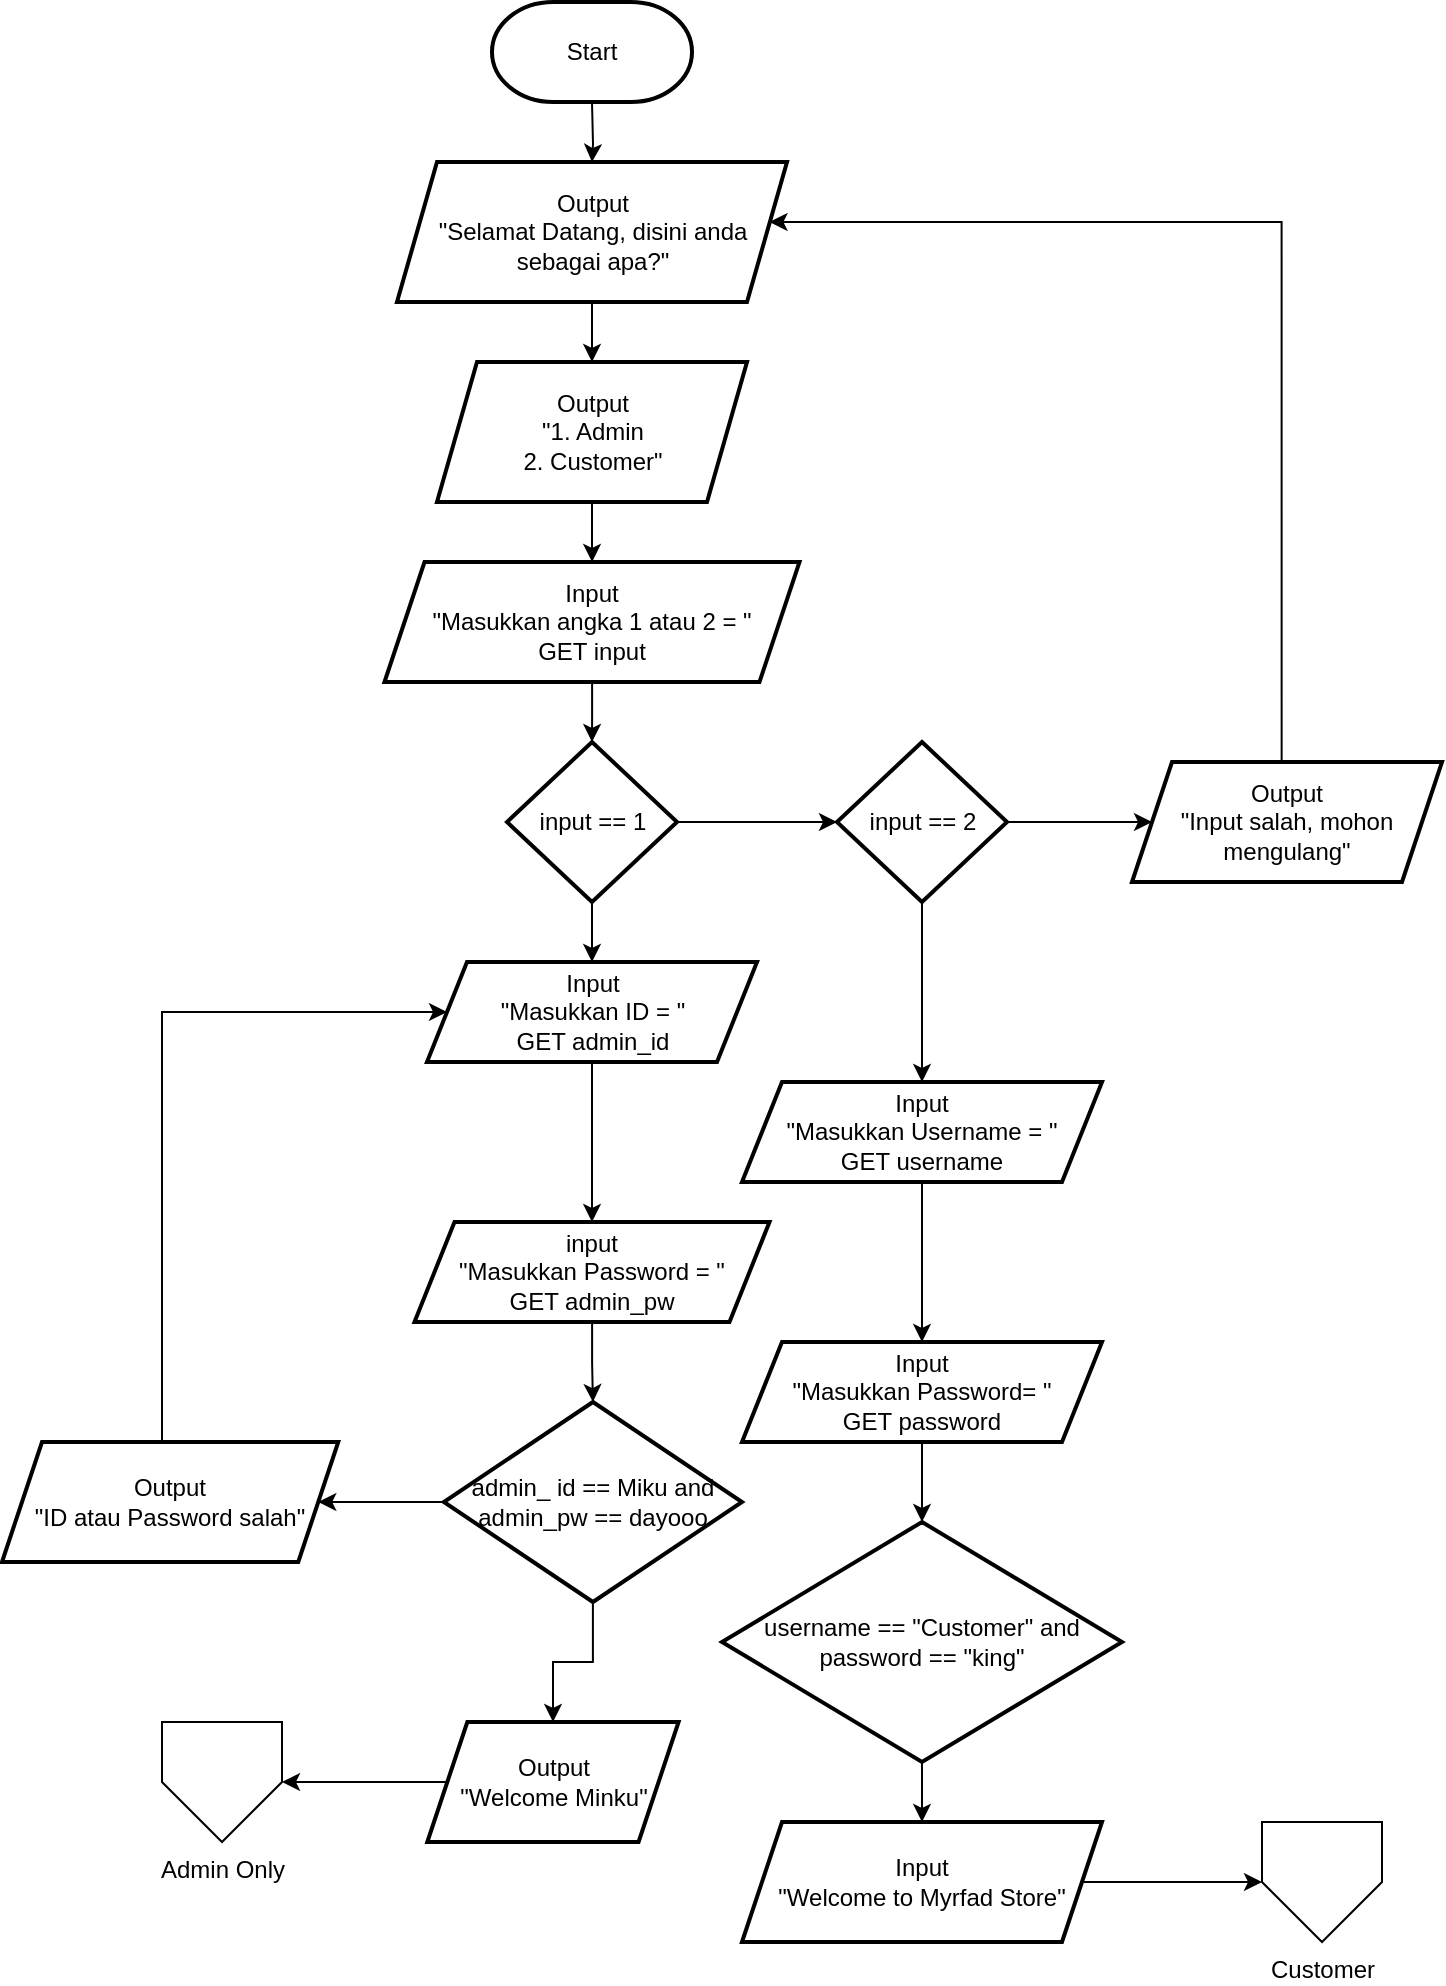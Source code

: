 <mxfile version="22.0.2" type="device" pages="3">
  <diagram name="Home" id="tmBGdyH23F2RIHdIWQYK">
    <mxGraphModel dx="1571" dy="938" grid="1" gridSize="10" guides="1" tooltips="1" connect="1" arrows="1" fold="1" page="1" pageScale="1" pageWidth="827" pageHeight="1169" background="none" math="0" shadow="0">
      <root>
        <mxCell id="0" />
        <mxCell id="1" parent="0" />
        <mxCell id="Acte6hhqAwLyR6A-nU3t-4" value="" style="edgeStyle=orthogonalEdgeStyle;rounded=0;orthogonalLoop=1;jettySize=auto;html=1;" parent="1" target="Acte6hhqAwLyR6A-nU3t-3" edge="1">
          <mxGeometry relative="1" as="geometry">
            <mxPoint x="375" y="200" as="sourcePoint" />
          </mxGeometry>
        </mxCell>
        <mxCell id="Acte6hhqAwLyR6A-nU3t-6" value="" style="edgeStyle=orthogonalEdgeStyle;rounded=0;orthogonalLoop=1;jettySize=auto;html=1;" parent="1" source="Acte6hhqAwLyR6A-nU3t-3" target="Acte6hhqAwLyR6A-nU3t-5" edge="1">
          <mxGeometry relative="1" as="geometry" />
        </mxCell>
        <mxCell id="Acte6hhqAwLyR6A-nU3t-3" value="&lt;div&gt;Output&lt;/div&gt;&lt;div&gt;&quot;Selamat Datang, disini anda sebagai apa?&quot;&lt;br&gt;&lt;/div&gt;" style="shape=parallelogram;perimeter=parallelogramPerimeter;whiteSpace=wrap;html=1;fixedSize=1;strokeWidth=2;" parent="1" vertex="1">
          <mxGeometry x="277.5" y="230" width="195" height="70" as="geometry" />
        </mxCell>
        <mxCell id="Acte6hhqAwLyR6A-nU3t-8" value="" style="edgeStyle=orthogonalEdgeStyle;rounded=0;orthogonalLoop=1;jettySize=auto;html=1;" parent="1" source="Acte6hhqAwLyR6A-nU3t-5" target="Acte6hhqAwLyR6A-nU3t-7" edge="1">
          <mxGeometry relative="1" as="geometry" />
        </mxCell>
        <mxCell id="Acte6hhqAwLyR6A-nU3t-5" value="&lt;div&gt;Output&lt;/div&gt;&lt;div&gt;&quot;1. Admin&lt;/div&gt;&lt;div&gt;2. Customer&quot;&lt;br&gt;&lt;/div&gt;" style="shape=parallelogram;perimeter=parallelogramPerimeter;whiteSpace=wrap;html=1;fixedSize=1;strokeWidth=2;" parent="1" vertex="1">
          <mxGeometry x="297.5" y="330" width="155" height="70" as="geometry" />
        </mxCell>
        <mxCell id="Acte6hhqAwLyR6A-nU3t-10" value="" style="edgeStyle=orthogonalEdgeStyle;rounded=0;orthogonalLoop=1;jettySize=auto;html=1;" parent="1" source="Acte6hhqAwLyR6A-nU3t-7" target="Acte6hhqAwLyR6A-nU3t-9" edge="1">
          <mxGeometry relative="1" as="geometry" />
        </mxCell>
        <mxCell id="Acte6hhqAwLyR6A-nU3t-7" value="&lt;div&gt;Input&lt;/div&gt;&lt;div&gt;&quot;Masukkan angka 1 atau 2 = &quot;&lt;/div&gt;&lt;div&gt;GET input&lt;br&gt;&lt;/div&gt;" style="shape=parallelogram;perimeter=parallelogramPerimeter;whiteSpace=wrap;html=1;fixedSize=1;strokeWidth=2;" parent="1" vertex="1">
          <mxGeometry x="271.25" y="430" width="207.5" height="60" as="geometry" />
        </mxCell>
        <mxCell id="Acte6hhqAwLyR6A-nU3t-12" value="" style="edgeStyle=orthogonalEdgeStyle;rounded=0;orthogonalLoop=1;jettySize=auto;html=1;" parent="1" source="Acte6hhqAwLyR6A-nU3t-9" target="Acte6hhqAwLyR6A-nU3t-11" edge="1">
          <mxGeometry relative="1" as="geometry" />
        </mxCell>
        <mxCell id="Acte6hhqAwLyR6A-nU3t-16" value="" style="edgeStyle=orthogonalEdgeStyle;rounded=0;orthogonalLoop=1;jettySize=auto;html=1;" parent="1" source="Acte6hhqAwLyR6A-nU3t-9" target="Acte6hhqAwLyR6A-nU3t-15" edge="1">
          <mxGeometry relative="1" as="geometry" />
        </mxCell>
        <mxCell id="Acte6hhqAwLyR6A-nU3t-9" value="input == 1" style="rhombus;whiteSpace=wrap;html=1;strokeWidth=2;" parent="1" vertex="1">
          <mxGeometry x="332.5" y="520" width="85" height="80" as="geometry" />
        </mxCell>
        <mxCell id="Acte6hhqAwLyR6A-nU3t-14" value="" style="edgeStyle=orthogonalEdgeStyle;rounded=0;orthogonalLoop=1;jettySize=auto;html=1;" parent="1" source="Acte6hhqAwLyR6A-nU3t-11" target="Acte6hhqAwLyR6A-nU3t-13" edge="1">
          <mxGeometry relative="1" as="geometry" />
        </mxCell>
        <mxCell id="cwP_Yw3Rg4_UteVzNGnN-2" value="" style="edgeStyle=orthogonalEdgeStyle;rounded=0;orthogonalLoop=1;jettySize=auto;html=1;" edge="1" parent="1" source="Acte6hhqAwLyR6A-nU3t-11" target="cwP_Yw3Rg4_UteVzNGnN-1">
          <mxGeometry relative="1" as="geometry" />
        </mxCell>
        <mxCell id="Acte6hhqAwLyR6A-nU3t-11" value="input == 2" style="rhombus;whiteSpace=wrap;html=1;strokeWidth=2;" parent="1" vertex="1">
          <mxGeometry x="497.5" y="520" width="85" height="80" as="geometry" />
        </mxCell>
        <mxCell id="Acte6hhqAwLyR6A-nU3t-13" value="&lt;div&gt;Output&lt;/div&gt;&lt;div&gt;&quot;Input salah, mohon mengulang&quot;&lt;br&gt;&lt;/div&gt;" style="shape=parallelogram;perimeter=parallelogramPerimeter;whiteSpace=wrap;html=1;fixedSize=1;strokeWidth=2;" parent="1" vertex="1">
          <mxGeometry x="645" y="530" width="155" height="60" as="geometry" />
        </mxCell>
        <mxCell id="cwP_Yw3Rg4_UteVzNGnN-3" style="edgeStyle=orthogonalEdgeStyle;rounded=0;orthogonalLoop=1;jettySize=auto;html=1;entryX=0.5;entryY=0;entryDx=0;entryDy=0;" edge="1" parent="1" source="Acte6hhqAwLyR6A-nU3t-15" target="Acte6hhqAwLyR6A-nU3t-21">
          <mxGeometry relative="1" as="geometry" />
        </mxCell>
        <mxCell id="Acte6hhqAwLyR6A-nU3t-15" value="&lt;div&gt;Input&lt;/div&gt;&lt;div&gt;&quot;Masukkan ID = &quot;&lt;/div&gt;&lt;div&gt;GET admin_id&lt;br&gt;&lt;/div&gt;" style="shape=parallelogram;perimeter=parallelogramPerimeter;whiteSpace=wrap;html=1;fixedSize=1;strokeWidth=2;" parent="1" vertex="1">
          <mxGeometry x="292.5" y="630" width="165" height="50" as="geometry" />
        </mxCell>
        <mxCell id="Acte6hhqAwLyR6A-nU3t-24" value="" style="edgeStyle=orthogonalEdgeStyle;rounded=0;orthogonalLoop=1;jettySize=auto;html=1;" parent="1" source="Acte6hhqAwLyR6A-nU3t-21" target="Acte6hhqAwLyR6A-nU3t-23" edge="1">
          <mxGeometry relative="1" as="geometry" />
        </mxCell>
        <mxCell id="Acte6hhqAwLyR6A-nU3t-21" value="&lt;div&gt;input&lt;/div&gt;&lt;div&gt;&quot;Masukkan Password = &quot;&lt;br&gt;&lt;/div&gt;&lt;div&gt;GET admin_pw&lt;br&gt;&lt;/div&gt;" style="shape=parallelogram;perimeter=parallelogramPerimeter;whiteSpace=wrap;html=1;fixedSize=1;strokeWidth=2;" parent="1" vertex="1">
          <mxGeometry x="286.25" y="760" width="177.5" height="50" as="geometry" />
        </mxCell>
        <mxCell id="Acte6hhqAwLyR6A-nU3t-26" value="" style="edgeStyle=orthogonalEdgeStyle;rounded=0;orthogonalLoop=1;jettySize=auto;html=1;" parent="1" source="Acte6hhqAwLyR6A-nU3t-23" target="Acte6hhqAwLyR6A-nU3t-25" edge="1">
          <mxGeometry relative="1" as="geometry" />
        </mxCell>
        <mxCell id="Acte6hhqAwLyR6A-nU3t-28" value="" style="edgeStyle=orthogonalEdgeStyle;rounded=0;orthogonalLoop=1;jettySize=auto;html=1;" parent="1" source="Acte6hhqAwLyR6A-nU3t-23" target="Acte6hhqAwLyR6A-nU3t-27" edge="1">
          <mxGeometry relative="1" as="geometry" />
        </mxCell>
        <mxCell id="Acte6hhqAwLyR6A-nU3t-23" value="&lt;div&gt;admin_ id == Miku and&lt;/div&gt;&lt;div&gt;admin_pw == dayooo&lt;/div&gt;" style="rhombus;whiteSpace=wrap;html=1;strokeWidth=2;" parent="1" vertex="1">
          <mxGeometry x="300.94" y="850" width="149.06" height="100" as="geometry" />
        </mxCell>
        <mxCell id="Acte6hhqAwLyR6A-nU3t-38" value="" style="edgeStyle=orthogonalEdgeStyle;rounded=0;orthogonalLoop=1;jettySize=auto;html=1;" parent="1" source="Acte6hhqAwLyR6A-nU3t-25" target="Acte6hhqAwLyR6A-nU3t-37" edge="1">
          <mxGeometry relative="1" as="geometry" />
        </mxCell>
        <mxCell id="Acte6hhqAwLyR6A-nU3t-25" value="&lt;div&gt;Output&lt;/div&gt;&lt;div&gt;&quot;Welcome Minku&quot;&lt;br&gt;&lt;/div&gt;" style="shape=parallelogram;perimeter=parallelogramPerimeter;whiteSpace=wrap;html=1;fixedSize=1;strokeWidth=2;" parent="1" vertex="1">
          <mxGeometry x="292.66" y="1010" width="125.63" height="60" as="geometry" />
        </mxCell>
        <mxCell id="Acte6hhqAwLyR6A-nU3t-35" style="edgeStyle=orthogonalEdgeStyle;rounded=0;orthogonalLoop=1;jettySize=auto;html=1;entryX=0;entryY=0.5;entryDx=0;entryDy=0;exitX=0.5;exitY=0;exitDx=0;exitDy=0;" parent="1" source="Acte6hhqAwLyR6A-nU3t-27" target="Acte6hhqAwLyR6A-nU3t-15" edge="1">
          <mxGeometry relative="1" as="geometry">
            <Array as="points">
              <mxPoint x="160" y="898" />
              <mxPoint x="160" y="655" />
            </Array>
          </mxGeometry>
        </mxCell>
        <mxCell id="Acte6hhqAwLyR6A-nU3t-27" value="&lt;div&gt;Output&lt;/div&gt;&lt;div&gt;&quot;ID atau Password salah&quot;&lt;/div&gt;" style="shape=parallelogram;perimeter=parallelogramPerimeter;whiteSpace=wrap;html=1;fixedSize=1;strokeWidth=2;" parent="1" vertex="1">
          <mxGeometry x="80" y="870" width="168.13" height="60" as="geometry" />
        </mxCell>
        <mxCell id="Acte6hhqAwLyR6A-nU3t-37" value="&lt;div&gt;Admin Only&lt;/div&gt;" style="verticalLabelPosition=bottom;verticalAlign=top;html=1;shape=offPageConnector;rounded=0;size=0.5;" parent="1" vertex="1">
          <mxGeometry x="160" y="1010" width="60" height="60" as="geometry" />
        </mxCell>
        <mxCell id="yc9DI6m4DlF8N8_TuYIl-2" style="edgeStyle=orthogonalEdgeStyle;rounded=0;orthogonalLoop=1;jettySize=auto;html=1;" parent="1" edge="1">
          <mxGeometry relative="1" as="geometry">
            <mxPoint x="719.82" y="530" as="sourcePoint" />
            <mxPoint x="463.749" y="260" as="targetPoint" />
            <Array as="points">
              <mxPoint x="719.82" y="260" />
            </Array>
          </mxGeometry>
        </mxCell>
        <mxCell id="GdGTAesH88oB5KoTjZQE-5" value="Start" style="strokeWidth=2;html=1;shape=mxgraph.flowchart.terminator;whiteSpace=wrap;" parent="1" vertex="1">
          <mxGeometry x="325" y="150" width="100" height="50" as="geometry" />
        </mxCell>
        <mxCell id="cwP_Yw3Rg4_UteVzNGnN-5" value="" style="edgeStyle=orthogonalEdgeStyle;rounded=0;orthogonalLoop=1;jettySize=auto;html=1;" edge="1" parent="1" source="cwP_Yw3Rg4_UteVzNGnN-1" target="cwP_Yw3Rg4_UteVzNGnN-4">
          <mxGeometry relative="1" as="geometry" />
        </mxCell>
        <mxCell id="cwP_Yw3Rg4_UteVzNGnN-1" value="Input&lt;br&gt;&quot;Masukkan Username = &quot;&lt;br&gt;GET username" style="shape=parallelogram;perimeter=parallelogramPerimeter;whiteSpace=wrap;html=1;fixedSize=1;strokeWidth=2;" vertex="1" parent="1">
          <mxGeometry x="450" y="690" width="180" height="50" as="geometry" />
        </mxCell>
        <mxCell id="cwP_Yw3Rg4_UteVzNGnN-7" value="" style="edgeStyle=orthogonalEdgeStyle;rounded=0;orthogonalLoop=1;jettySize=auto;html=1;" edge="1" parent="1" source="cwP_Yw3Rg4_UteVzNGnN-4" target="cwP_Yw3Rg4_UteVzNGnN-6">
          <mxGeometry relative="1" as="geometry" />
        </mxCell>
        <mxCell id="cwP_Yw3Rg4_UteVzNGnN-4" value="Input&lt;br&gt;&quot;Masukkan Password= &quot;&lt;br&gt;GET password" style="shape=parallelogram;perimeter=parallelogramPerimeter;whiteSpace=wrap;html=1;fixedSize=1;strokeWidth=2;" vertex="1" parent="1">
          <mxGeometry x="450" y="820" width="180" height="50" as="geometry" />
        </mxCell>
        <mxCell id="cwP_Yw3Rg4_UteVzNGnN-9" value="" style="edgeStyle=orthogonalEdgeStyle;rounded=0;orthogonalLoop=1;jettySize=auto;html=1;" edge="1" parent="1" source="cwP_Yw3Rg4_UteVzNGnN-6" target="cwP_Yw3Rg4_UteVzNGnN-8">
          <mxGeometry relative="1" as="geometry" />
        </mxCell>
        <mxCell id="cwP_Yw3Rg4_UteVzNGnN-6" value="username == &quot;Customer&quot; and password == &quot;king&quot;" style="rhombus;whiteSpace=wrap;html=1;strokeWidth=2;" vertex="1" parent="1">
          <mxGeometry x="440" y="910" width="200" height="120" as="geometry" />
        </mxCell>
        <mxCell id="cwP_Yw3Rg4_UteVzNGnN-11" value="" style="edgeStyle=orthogonalEdgeStyle;rounded=0;orthogonalLoop=1;jettySize=auto;html=1;" edge="1" parent="1" source="cwP_Yw3Rg4_UteVzNGnN-8" target="cwP_Yw3Rg4_UteVzNGnN-10">
          <mxGeometry relative="1" as="geometry" />
        </mxCell>
        <mxCell id="cwP_Yw3Rg4_UteVzNGnN-8" value="Input&lt;br&gt;&quot;Welcome to Myrfad Store&quot;" style="shape=parallelogram;perimeter=parallelogramPerimeter;whiteSpace=wrap;html=1;fixedSize=1;strokeWidth=2;" vertex="1" parent="1">
          <mxGeometry x="450" y="1060" width="180" height="60" as="geometry" />
        </mxCell>
        <mxCell id="cwP_Yw3Rg4_UteVzNGnN-10" value="Customer" style="verticalLabelPosition=bottom;verticalAlign=top;html=1;shape=offPageConnector;rounded=0;size=0.5;" vertex="1" parent="1">
          <mxGeometry x="710" y="1060" width="60" height="60" as="geometry" />
        </mxCell>
      </root>
    </mxGraphModel>
  </diagram>
  <diagram id="zwNcIaTrFPWl5OvgNTvK" name="Admin Only">
    <mxGraphModel dx="785" dy="469" grid="1" gridSize="10" guides="1" tooltips="1" connect="1" arrows="1" fold="1" page="1" pageScale="1" pageWidth="1169" pageHeight="827" math="0" shadow="0">
      <root>
        <mxCell id="0" />
        <mxCell id="1" parent="0" />
        <mxCell id="gG9ypjB3Gm-tEV24JRkz-2" value="" style="edgeStyle=orthogonalEdgeStyle;rounded=0;orthogonalLoop=1;jettySize=auto;html=1;" edge="1" parent="1" source="9zlv_d6_oBUtZABxHBvs-1" target="gG9ypjB3Gm-tEV24JRkz-1">
          <mxGeometry relative="1" as="geometry" />
        </mxCell>
        <mxCell id="9zlv_d6_oBUtZABxHBvs-1" value="" style="verticalLabelPosition=bottom;verticalAlign=top;html=1;shape=offPageConnector;rounded=0;size=0.5;" parent="1" vertex="1">
          <mxGeometry x="170" y="30" width="60" height="60" as="geometry" />
        </mxCell>
        <mxCell id="gG9ypjB3Gm-tEV24JRkz-4" value="" style="edgeStyle=orthogonalEdgeStyle;rounded=0;orthogonalLoop=1;jettySize=auto;html=1;" edge="1" parent="1" source="gG9ypjB3Gm-tEV24JRkz-1" target="gG9ypjB3Gm-tEV24JRkz-3">
          <mxGeometry relative="1" as="geometry" />
        </mxCell>
        <mxCell id="gG9ypjB3Gm-tEV24JRkz-1" value="Output&lt;br&gt;&quot;1. Create list baru&lt;br&gt;2.Read list&lt;br&gt;3. Update list&lt;br&gt;4. Delete list&lt;br&gt;5.Keluar&quot;" style="shape=parallelogram;perimeter=parallelogramPerimeter;whiteSpace=wrap;html=1;fixedSize=1;verticalAlign=top;rounded=0;" vertex="1" parent="1">
          <mxGeometry x="117" y="150" width="166" height="100" as="geometry" />
        </mxCell>
        <mxCell id="gG9ypjB3Gm-tEV24JRkz-9" value="" style="edgeStyle=orthogonalEdgeStyle;rounded=0;orthogonalLoop=1;jettySize=auto;html=1;" edge="1" parent="1" source="gG9ypjB3Gm-tEV24JRkz-3" target="gG9ypjB3Gm-tEV24JRkz-7">
          <mxGeometry relative="1" as="geometry" />
        </mxCell>
        <mxCell id="gG9ypjB3Gm-tEV24JRkz-3" value="Input&lt;br&gt;&quot;Pilih menu&quot;&lt;br&gt;GET pilihan" style="shape=parallelogram;perimeter=parallelogramPerimeter;whiteSpace=wrap;html=1;fixedSize=1;verticalAlign=top;rounded=0;" vertex="1" parent="1">
          <mxGeometry x="140" y="270" width="120" height="60" as="geometry" />
        </mxCell>
        <mxCell id="gG9ypjB3Gm-tEV24JRkz-11" value="" style="edgeStyle=orthogonalEdgeStyle;rounded=0;orthogonalLoop=1;jettySize=auto;html=1;" edge="1" parent="1" source="gG9ypjB3Gm-tEV24JRkz-7" target="gG9ypjB3Gm-tEV24JRkz-10">
          <mxGeometry relative="1" as="geometry" />
        </mxCell>
        <mxCell id="jrCLA-TBQvK5EzlaCqPl-10" value="" style="edgeStyle=orthogonalEdgeStyle;rounded=0;orthogonalLoop=1;jettySize=auto;html=1;" edge="1" parent="1" source="gG9ypjB3Gm-tEV24JRkz-7" target="jrCLA-TBQvK5EzlaCqPl-9">
          <mxGeometry relative="1" as="geometry" />
        </mxCell>
        <mxCell id="gG9ypjB3Gm-tEV24JRkz-7" value="pilihan == 1" style="strokeWidth=2;html=1;shape=mxgraph.flowchart.decision;whiteSpace=wrap;" vertex="1" parent="1">
          <mxGeometry x="152" y="355" width="96" height="70" as="geometry" />
        </mxCell>
        <mxCell id="jrCLA-TBQvK5EzlaCqPl-2" value="" style="edgeStyle=orthogonalEdgeStyle;rounded=0;orthogonalLoop=1;jettySize=auto;html=1;" edge="1" parent="1" source="gG9ypjB3Gm-tEV24JRkz-10" target="jrCLA-TBQvK5EzlaCqPl-1">
          <mxGeometry relative="1" as="geometry" />
        </mxCell>
        <mxCell id="gG9ypjB3Gm-tEV24JRkz-10" value="pilihan == 2" style="strokeWidth=2;html=1;shape=mxgraph.flowchart.decision;whiteSpace=wrap;" vertex="1" parent="1">
          <mxGeometry x="340" y="355" width="96" height="70" as="geometry" />
        </mxCell>
        <mxCell id="jrCLA-TBQvK5EzlaCqPl-4" value="" style="edgeStyle=orthogonalEdgeStyle;rounded=0;orthogonalLoop=1;jettySize=auto;html=1;" edge="1" parent="1" source="jrCLA-TBQvK5EzlaCqPl-1" target="jrCLA-TBQvK5EzlaCqPl-3">
          <mxGeometry relative="1" as="geometry" />
        </mxCell>
        <mxCell id="jrCLA-TBQvK5EzlaCqPl-25" value="" style="edgeStyle=orthogonalEdgeStyle;rounded=0;orthogonalLoop=1;jettySize=auto;html=1;" edge="1" parent="1" source="jrCLA-TBQvK5EzlaCqPl-1" target="jrCLA-TBQvK5EzlaCqPl-24">
          <mxGeometry relative="1" as="geometry" />
        </mxCell>
        <mxCell id="jrCLA-TBQvK5EzlaCqPl-1" value="pilihan == 3" style="strokeWidth=2;html=1;shape=mxgraph.flowchart.decision;whiteSpace=wrap;" vertex="1" parent="1">
          <mxGeometry x="537" y="355" width="96" height="70" as="geometry" />
        </mxCell>
        <mxCell id="jrCLA-TBQvK5EzlaCqPl-6" value="" style="edgeStyle=orthogonalEdgeStyle;rounded=0;orthogonalLoop=1;jettySize=auto;html=1;" edge="1" parent="1" source="jrCLA-TBQvK5EzlaCqPl-3" target="jrCLA-TBQvK5EzlaCqPl-5">
          <mxGeometry relative="1" as="geometry" />
        </mxCell>
        <mxCell id="jrCLA-TBQvK5EzlaCqPl-42" value="" style="edgeStyle=orthogonalEdgeStyle;rounded=0;orthogonalLoop=1;jettySize=auto;html=1;" edge="1" parent="1" source="jrCLA-TBQvK5EzlaCqPl-3" target="jrCLA-TBQvK5EzlaCqPl-41">
          <mxGeometry relative="1" as="geometry" />
        </mxCell>
        <mxCell id="jrCLA-TBQvK5EzlaCqPl-3" value="pilihan == 4" style="strokeWidth=2;html=1;shape=mxgraph.flowchart.decision;whiteSpace=wrap;" vertex="1" parent="1">
          <mxGeometry x="730" y="355" width="96" height="70" as="geometry" />
        </mxCell>
        <mxCell id="jrCLA-TBQvK5EzlaCqPl-8" value="" style="edgeStyle=orthogonalEdgeStyle;rounded=0;orthogonalLoop=1;jettySize=auto;html=1;" edge="1" parent="1" source="jrCLA-TBQvK5EzlaCqPl-5" target="jrCLA-TBQvK5EzlaCqPl-7">
          <mxGeometry relative="1" as="geometry" />
        </mxCell>
        <mxCell id="jrCLA-TBQvK5EzlaCqPl-47" value="" style="edgeStyle=orthogonalEdgeStyle;rounded=0;orthogonalLoop=1;jettySize=auto;html=1;" edge="1" parent="1" source="jrCLA-TBQvK5EzlaCqPl-5" target="jrCLA-TBQvK5EzlaCqPl-46">
          <mxGeometry relative="1" as="geometry" />
        </mxCell>
        <mxCell id="jrCLA-TBQvK5EzlaCqPl-5" value="pilihan == 5" style="strokeWidth=2;html=1;shape=mxgraph.flowchart.decision;whiteSpace=wrap;" vertex="1" parent="1">
          <mxGeometry x="900" y="355" width="96" height="70" as="geometry" />
        </mxCell>
        <mxCell id="jrCLA-TBQvK5EzlaCqPl-48" style="edgeStyle=orthogonalEdgeStyle;rounded=0;orthogonalLoop=1;jettySize=auto;html=1;entryX=1;entryY=0.5;entryDx=0;entryDy=0;" edge="1" parent="1">
          <mxGeometry relative="1" as="geometry">
            <mxPoint x="1048" y="390" as="sourcePoint" />
            <mxPoint x="248" y="300" as="targetPoint" />
            <Array as="points">
              <mxPoint x="1100" y="390" />
              <mxPoint x="1100" y="300" />
            </Array>
          </mxGeometry>
        </mxCell>
        <mxCell id="jrCLA-TBQvK5EzlaCqPl-7" value="Output&lt;br&gt;&quot;Input salah&quot;" style="shape=parallelogram;perimeter=parallelogramPerimeter;whiteSpace=wrap;html=1;fixedSize=1;strokeWidth=2;" vertex="1" parent="1">
          <mxGeometry x="1040" y="360" width="120" height="60" as="geometry" />
        </mxCell>
        <mxCell id="jrCLA-TBQvK5EzlaCqPl-12" value="" style="edgeStyle=orthogonalEdgeStyle;rounded=0;orthogonalLoop=1;jettySize=auto;html=1;" edge="1" parent="1" source="jrCLA-TBQvK5EzlaCqPl-9" target="jrCLA-TBQvK5EzlaCqPl-11">
          <mxGeometry relative="1" as="geometry" />
        </mxCell>
        <mxCell id="jrCLA-TBQvK5EzlaCqPl-9" value="Input&lt;br&gt;&quot;Masukkan Kode&quot;&lt;br&gt;GET code" style="shape=parallelogram;perimeter=parallelogramPerimeter;whiteSpace=wrap;html=1;fixedSize=1;strokeWidth=2;" vertex="1" parent="1">
          <mxGeometry x="140" y="450" width="120" height="50" as="geometry" />
        </mxCell>
        <mxCell id="jrCLA-TBQvK5EzlaCqPl-16" value="" style="edgeStyle=orthogonalEdgeStyle;rounded=0;orthogonalLoop=1;jettySize=auto;html=1;" edge="1" parent="1" source="jrCLA-TBQvK5EzlaCqPl-11" target="jrCLA-TBQvK5EzlaCqPl-15">
          <mxGeometry relative="1" as="geometry" />
        </mxCell>
        <mxCell id="jrCLA-TBQvK5EzlaCqPl-11" value="Input&lt;br&gt;&quot;Masukkan Nominal&quot;&lt;br&gt;GET nominal" style="shape=parallelogram;perimeter=parallelogramPerimeter;whiteSpace=wrap;html=1;fixedSize=1;strokeWidth=2;" vertex="1" parent="1">
          <mxGeometry x="130" y="530" width="140" height="50" as="geometry" />
        </mxCell>
        <mxCell id="jrCLA-TBQvK5EzlaCqPl-15" value="Input&lt;br&gt;&quot;Masukkan Harga&quot;&lt;br&gt;GET harga" style="shape=parallelogram;perimeter=parallelogramPerimeter;whiteSpace=wrap;html=1;fixedSize=1;strokeWidth=2;" vertex="1" parent="1">
          <mxGeometry x="130" y="610" width="140" height="50" as="geometry" />
        </mxCell>
        <mxCell id="jrCLA-TBQvK5EzlaCqPl-40" style="edgeStyle=orthogonalEdgeStyle;rounded=0;orthogonalLoop=1;jettySize=auto;html=1;entryX=0;entryY=0.5;entryDx=0;entryDy=0;" edge="1" parent="1" source="jrCLA-TBQvK5EzlaCqPl-17" target="gG9ypjB3Gm-tEV24JRkz-3">
          <mxGeometry relative="1" as="geometry">
            <Array as="points">
              <mxPoint x="528" y="800" />
              <mxPoint x="70" y="800" />
              <mxPoint x="70" y="300" />
            </Array>
          </mxGeometry>
        </mxCell>
        <mxCell id="jrCLA-TBQvK5EzlaCqPl-17" value="Input&lt;br&gt;&lt;br&gt;&lt;br&gt;list_diamond.csv&lt;br&gt;[code,nominal,harga]" style="strokeWidth=2;html=1;shape=mxgraph.flowchart.database;whiteSpace=wrap;" vertex="1" parent="1">
          <mxGeometry x="470" y="690" width="115" height="90" as="geometry" />
        </mxCell>
        <mxCell id="jrCLA-TBQvK5EzlaCqPl-20" style="edgeStyle=orthogonalEdgeStyle;rounded=0;orthogonalLoop=1;jettySize=auto;html=1;exitX=0.5;exitY=1;exitDx=0;exitDy=0;entryX=-0.009;entryY=0.578;entryDx=0;entryDy=0;entryPerimeter=0;" edge="1" parent="1" source="jrCLA-TBQvK5EzlaCqPl-15" target="jrCLA-TBQvK5EzlaCqPl-17">
          <mxGeometry relative="1" as="geometry">
            <Array as="points">
              <mxPoint x="200" y="742" />
            </Array>
          </mxGeometry>
        </mxCell>
        <mxCell id="jrCLA-TBQvK5EzlaCqPl-21" style="edgeStyle=orthogonalEdgeStyle;rounded=0;orthogonalLoop=1;jettySize=auto;html=1;exitX=0.5;exitY=1;exitDx=0;exitDy=0;exitPerimeter=0;entryX=-0.009;entryY=0.322;entryDx=0;entryDy=0;entryPerimeter=0;" edge="1" parent="1" source="gG9ypjB3Gm-tEV24JRkz-10" target="jrCLA-TBQvK5EzlaCqPl-17">
          <mxGeometry relative="1" as="geometry">
            <Array as="points">
              <mxPoint x="388" y="719" />
            </Array>
          </mxGeometry>
        </mxCell>
        <mxCell id="jrCLA-TBQvK5EzlaCqPl-27" value="" style="edgeStyle=orthogonalEdgeStyle;rounded=0;orthogonalLoop=1;jettySize=auto;html=1;" edge="1" parent="1" source="jrCLA-TBQvK5EzlaCqPl-24" target="jrCLA-TBQvK5EzlaCqPl-26">
          <mxGeometry relative="1" as="geometry" />
        </mxCell>
        <mxCell id="jrCLA-TBQvK5EzlaCqPl-24" value="Input&lt;br&gt;&quot;Masukkan Kode&quot;&lt;br&gt;GET code" style="shape=parallelogram;perimeter=parallelogramPerimeter;whiteSpace=wrap;html=1;fixedSize=1;strokeWidth=2;" vertex="1" parent="1">
          <mxGeometry x="520" y="450" width="135" height="50" as="geometry" />
        </mxCell>
        <mxCell id="jrCLA-TBQvK5EzlaCqPl-37" value="" style="edgeStyle=orthogonalEdgeStyle;rounded=0;orthogonalLoop=1;jettySize=auto;html=1;" edge="1" parent="1" source="jrCLA-TBQvK5EzlaCqPl-26" target="jrCLA-TBQvK5EzlaCqPl-35">
          <mxGeometry relative="1" as="geometry" />
        </mxCell>
        <mxCell id="jrCLA-TBQvK5EzlaCqPl-26" value="Input&lt;br&gt;&quot;Masukkan Nominal&quot;&lt;br&gt;GET nominal" style="shape=parallelogram;perimeter=parallelogramPerimeter;whiteSpace=wrap;html=1;fixedSize=1;strokeWidth=2;" vertex="1" parent="1">
          <mxGeometry x="510" y="530" width="150" height="50" as="geometry" />
        </mxCell>
        <mxCell id="jrCLA-TBQvK5EzlaCqPl-38" value="" style="edgeStyle=orthogonalEdgeStyle;rounded=0;orthogonalLoop=1;jettySize=auto;html=1;" edge="1" parent="1" source="jrCLA-TBQvK5EzlaCqPl-35" target="jrCLA-TBQvK5EzlaCqPl-17">
          <mxGeometry relative="1" as="geometry" />
        </mxCell>
        <mxCell id="jrCLA-TBQvK5EzlaCqPl-35" value="Input&lt;br&gt;&quot;Masukkan Harga&quot;&lt;br&gt;GET harga" style="shape=parallelogram;perimeter=parallelogramPerimeter;whiteSpace=wrap;html=1;fixedSize=1;strokeWidth=2;" vertex="1" parent="1">
          <mxGeometry x="515" y="610" width="140" height="50" as="geometry" />
        </mxCell>
        <mxCell id="jrCLA-TBQvK5EzlaCqPl-44" value="" style="edgeStyle=orthogonalEdgeStyle;rounded=0;orthogonalLoop=1;jettySize=auto;html=1;" edge="1" parent="1" source="jrCLA-TBQvK5EzlaCqPl-41" target="jrCLA-TBQvK5EzlaCqPl-43">
          <mxGeometry relative="1" as="geometry" />
        </mxCell>
        <mxCell id="jrCLA-TBQvK5EzlaCqPl-41" value="Input&lt;br&gt;&quot;Masukkan Kode&quot;&lt;br&gt;GET kode" style="shape=parallelogram;perimeter=parallelogramPerimeter;whiteSpace=wrap;html=1;fixedSize=1;strokeWidth=2;" vertex="1" parent="1">
          <mxGeometry x="720" y="450" width="118" height="50" as="geometry" />
        </mxCell>
        <mxCell id="jrCLA-TBQvK5EzlaCqPl-43" value="delete.remove" style="whiteSpace=wrap;html=1;strokeWidth=2;" vertex="1" parent="1">
          <mxGeometry x="720" y="530" width="120" height="40" as="geometry" />
        </mxCell>
        <mxCell id="jrCLA-TBQvK5EzlaCqPl-45" style="edgeStyle=orthogonalEdgeStyle;rounded=0;orthogonalLoop=1;jettySize=auto;html=1;entryX=1;entryY=0.5;entryDx=0;entryDy=0;entryPerimeter=0;" edge="1" parent="1" source="jrCLA-TBQvK5EzlaCqPl-43" target="jrCLA-TBQvK5EzlaCqPl-17">
          <mxGeometry relative="1" as="geometry">
            <Array as="points">
              <mxPoint x="780" y="735" />
            </Array>
          </mxGeometry>
        </mxCell>
        <mxCell id="Y-HRGJtlc2O4VyApLRSD-2" value="" style="edgeStyle=orthogonalEdgeStyle;rounded=0;orthogonalLoop=1;jettySize=auto;html=1;" edge="1" parent="1" source="jrCLA-TBQvK5EzlaCqPl-46" target="Y-HRGJtlc2O4VyApLRSD-1">
          <mxGeometry relative="1" as="geometry" />
        </mxCell>
        <mxCell id="jrCLA-TBQvK5EzlaCqPl-46" value="Output&lt;br&gt;&quot;Terima Kasih, MinKu&quot;" style="shape=parallelogram;perimeter=parallelogramPerimeter;whiteSpace=wrap;html=1;fixedSize=1;strokeWidth=2;" vertex="1" parent="1">
          <mxGeometry x="888" y="450" width="120" height="60" as="geometry" />
        </mxCell>
        <mxCell id="Y-HRGJtlc2O4VyApLRSD-1" value="End" style="strokeWidth=2;html=1;shape=mxgraph.flowchart.terminator;whiteSpace=wrap;" vertex="1" parent="1">
          <mxGeometry x="898" y="540" width="100" height="50" as="geometry" />
        </mxCell>
      </root>
    </mxGraphModel>
  </diagram>
  <diagram id="MLYop1tRlZwEZWoQJ3SA" name="Customer">
    <mxGraphModel dx="864" dy="516" grid="1" gridSize="10" guides="1" tooltips="1" connect="1" arrows="1" fold="1" page="1" pageScale="1" pageWidth="1169" pageHeight="827" math="0" shadow="0">
      <root>
        <mxCell id="0" />
        <mxCell id="1" parent="0" />
        <mxCell id="-LPRC9Vkw54ptki91GnN-2" value="" style="edgeStyle=orthogonalEdgeStyle;rounded=0;orthogonalLoop=1;jettySize=auto;html=1;" edge="1" parent="1" source="i7SZXYl7p38Fom2rS8rc-1" target="-LPRC9Vkw54ptki91GnN-1">
          <mxGeometry relative="1" as="geometry" />
        </mxCell>
        <mxCell id="i7SZXYl7p38Fom2rS8rc-1" value="" style="verticalLabelPosition=bottom;verticalAlign=top;html=1;shape=offPageConnector;rounded=0;size=0.5;" parent="1" vertex="1">
          <mxGeometry x="384" y="40" width="60" height="60" as="geometry" />
        </mxCell>
        <mxCell id="-LPRC9Vkw54ptki91GnN-4" value="" style="edgeStyle=orthogonalEdgeStyle;rounded=0;orthogonalLoop=1;jettySize=auto;html=1;" edge="1" parent="1" source="-LPRC9Vkw54ptki91GnN-1" target="-LPRC9Vkw54ptki91GnN-3">
          <mxGeometry relative="1" as="geometry" />
        </mxCell>
        <mxCell id="-LPRC9Vkw54ptki91GnN-1" value="Output&lt;br&gt;&quot;1. List Harga&lt;br&gt;2. Pembelian&lt;br&gt;3. Keluar&quot;" style="shape=parallelogram;perimeter=parallelogramPerimeter;whiteSpace=wrap;html=1;fixedSize=1;verticalAlign=top;rounded=0;" vertex="1" parent="1">
          <mxGeometry x="341" y="130" width="146" height="70" as="geometry" />
        </mxCell>
        <mxCell id="-LPRC9Vkw54ptki91GnN-10" value="" style="edgeStyle=orthogonalEdgeStyle;rounded=0;orthogonalLoop=1;jettySize=auto;html=1;" edge="1" parent="1" source="-LPRC9Vkw54ptki91GnN-3" target="-LPRC9Vkw54ptki91GnN-9">
          <mxGeometry relative="1" as="geometry" />
        </mxCell>
        <mxCell id="-LPRC9Vkw54ptki91GnN-3" value="Input&lt;br&gt;&quot;Pilih Menu =&quot;&lt;br&gt;GET pilihan" style="shape=parallelogram;perimeter=parallelogramPerimeter;whiteSpace=wrap;html=1;fixedSize=1;verticalAlign=top;rounded=0;" vertex="1" parent="1">
          <mxGeometry x="354" y="240" width="120" height="50" as="geometry" />
        </mxCell>
        <mxCell id="VFFYcb2Pp6XyTCgtvSKp-2" value="" style="edgeStyle=orthogonalEdgeStyle;rounded=0;orthogonalLoop=1;jettySize=auto;html=1;" edge="1" parent="1" source="-LPRC9Vkw54ptki91GnN-9" target="VFFYcb2Pp6XyTCgtvSKp-1">
          <mxGeometry relative="1" as="geometry" />
        </mxCell>
        <mxCell id="PQBBgkw9g2y7sPDBzaNy-1" value="" style="edgeStyle=orthogonalEdgeStyle;rounded=0;orthogonalLoop=1;jettySize=auto;html=1;" edge="1" parent="1" source="-LPRC9Vkw54ptki91GnN-9" target="VFFYcb2Pp6XyTCgtvSKp-7">
          <mxGeometry relative="1" as="geometry" />
        </mxCell>
        <mxCell id="-LPRC9Vkw54ptki91GnN-9" value="pilihan == 1" style="strokeWidth=2;html=1;shape=mxgraph.flowchart.decision;whiteSpace=wrap;" vertex="1" parent="1">
          <mxGeometry x="371" y="320" width="86" height="70" as="geometry" />
        </mxCell>
        <mxCell id="VFFYcb2Pp6XyTCgtvSKp-4" value="" style="edgeStyle=orthogonalEdgeStyle;rounded=0;orthogonalLoop=1;jettySize=auto;html=1;" edge="1" parent="1" source="VFFYcb2Pp6XyTCgtvSKp-1" target="VFFYcb2Pp6XyTCgtvSKp-3">
          <mxGeometry relative="1" as="geometry" />
        </mxCell>
        <mxCell id="PQBBgkw9g2y7sPDBzaNy-4" value="" style="edgeStyle=orthogonalEdgeStyle;rounded=0;orthogonalLoop=1;jettySize=auto;html=1;" edge="1" parent="1" source="VFFYcb2Pp6XyTCgtvSKp-1" target="PQBBgkw9g2y7sPDBzaNy-3">
          <mxGeometry relative="1" as="geometry" />
        </mxCell>
        <mxCell id="VFFYcb2Pp6XyTCgtvSKp-1" value="pilihan == 2" style="strokeWidth=2;html=1;shape=mxgraph.flowchart.decision;whiteSpace=wrap;" vertex="1" parent="1">
          <mxGeometry x="537" y="320" width="86" height="70" as="geometry" />
        </mxCell>
        <mxCell id="VFFYcb2Pp6XyTCgtvSKp-6" value="" style="edgeStyle=orthogonalEdgeStyle;rounded=0;orthogonalLoop=1;jettySize=auto;html=1;" edge="1" parent="1" source="VFFYcb2Pp6XyTCgtvSKp-3" target="VFFYcb2Pp6XyTCgtvSKp-5">
          <mxGeometry relative="1" as="geometry" />
        </mxCell>
        <mxCell id="PQBBgkw9g2y7sPDBzaNy-15" value="" style="edgeStyle=orthogonalEdgeStyle;rounded=0;orthogonalLoop=1;jettySize=auto;html=1;" edge="1" parent="1" source="VFFYcb2Pp6XyTCgtvSKp-3" target="PQBBgkw9g2y7sPDBzaNy-14">
          <mxGeometry relative="1" as="geometry" />
        </mxCell>
        <mxCell id="VFFYcb2Pp6XyTCgtvSKp-3" value="pilihan == 3" style="strokeWidth=2;html=1;shape=mxgraph.flowchart.decision;whiteSpace=wrap;" vertex="1" parent="1">
          <mxGeometry x="703" y="320" width="86" height="70" as="geometry" />
        </mxCell>
        <mxCell id="PQBBgkw9g2y7sPDBzaNy-16" style="edgeStyle=orthogonalEdgeStyle;rounded=0;orthogonalLoop=1;jettySize=auto;html=1;entryX=1;entryY=0.5;entryDx=0;entryDy=0;" edge="1" parent="1" source="VFFYcb2Pp6XyTCgtvSKp-5" target="-LPRC9Vkw54ptki91GnN-3">
          <mxGeometry relative="1" as="geometry">
            <Array as="points">
              <mxPoint x="912" y="265" />
            </Array>
          </mxGeometry>
        </mxCell>
        <mxCell id="VFFYcb2Pp6XyTCgtvSKp-5" value="Output&lt;br&gt;&quot;Input Salah&quot;" style="shape=parallelogram;perimeter=parallelogramPerimeter;whiteSpace=wrap;html=1;fixedSize=1;strokeWidth=2;" vertex="1" parent="1">
          <mxGeometry x="852" y="326.25" width="120" height="57.5" as="geometry" />
        </mxCell>
        <mxCell id="PQBBgkw9g2y7sPDBzaNy-2" style="edgeStyle=orthogonalEdgeStyle;rounded=0;orthogonalLoop=1;jettySize=auto;html=1;exitX=0;exitY=0.5;exitDx=0;exitDy=0;exitPerimeter=0;entryX=0;entryY=0.5;entryDx=0;entryDy=0;" edge="1" parent="1" source="VFFYcb2Pp6XyTCgtvSKp-7" target="-LPRC9Vkw54ptki91GnN-3">
          <mxGeometry relative="1" as="geometry">
            <Array as="points">
              <mxPoint x="210" y="490" />
              <mxPoint x="210" y="265" />
            </Array>
          </mxGeometry>
        </mxCell>
        <mxCell id="VFFYcb2Pp6XyTCgtvSKp-7" value="Output&lt;br&gt;&lt;br&gt;&lt;br&gt;list_diamond.csv&lt;br&gt;[code, nominal, harga]" style="strokeWidth=2;html=1;shape=mxgraph.flowchart.database;whiteSpace=wrap;" vertex="1" parent="1">
          <mxGeometry x="351" y="440" width="126" height="100" as="geometry" />
        </mxCell>
        <mxCell id="PQBBgkw9g2y7sPDBzaNy-6" value="" style="edgeStyle=orthogonalEdgeStyle;rounded=0;orthogonalLoop=1;jettySize=auto;html=1;" edge="1" parent="1" source="PQBBgkw9g2y7sPDBzaNy-3" target="PQBBgkw9g2y7sPDBzaNy-5">
          <mxGeometry relative="1" as="geometry" />
        </mxCell>
        <mxCell id="PQBBgkw9g2y7sPDBzaNy-3" value="Input&lt;br&gt;&quot;Masukkan Username&quot;&lt;br&gt;GET username" style="shape=parallelogram;perimeter=parallelogramPerimeter;whiteSpace=wrap;html=1;fixedSize=1;strokeWidth=2;" vertex="1" parent="1">
          <mxGeometry x="510" y="414" width="140" height="60" as="geometry" />
        </mxCell>
        <mxCell id="PQBBgkw9g2y7sPDBzaNy-8" value="" style="edgeStyle=orthogonalEdgeStyle;rounded=0;orthogonalLoop=1;jettySize=auto;html=1;" edge="1" parent="1" source="PQBBgkw9g2y7sPDBzaNy-5" target="PQBBgkw9g2y7sPDBzaNy-7">
          <mxGeometry relative="1" as="geometry" />
        </mxCell>
        <mxCell id="PQBBgkw9g2y7sPDBzaNy-5" value="Input&lt;br&gt;&quot;Masukkan ID&quot;&lt;br&gt;GET id" style="shape=parallelogram;perimeter=parallelogramPerimeter;whiteSpace=wrap;html=1;fixedSize=1;strokeWidth=2;" vertex="1" parent="1">
          <mxGeometry x="510" y="510" width="140" height="60" as="geometry" />
        </mxCell>
        <mxCell id="PQBBgkw9g2y7sPDBzaNy-10" value="" style="edgeStyle=orthogonalEdgeStyle;rounded=0;orthogonalLoop=1;jettySize=auto;html=1;" edge="1" parent="1" source="PQBBgkw9g2y7sPDBzaNy-7" target="PQBBgkw9g2y7sPDBzaNy-9">
          <mxGeometry relative="1" as="geometry" />
        </mxCell>
        <mxCell id="PQBBgkw9g2y7sPDBzaNy-7" value="Input&lt;br&gt;&quot;Masukkan Server&quot;&lt;br&gt;GET server" style="shape=parallelogram;perimeter=parallelogramPerimeter;whiteSpace=wrap;html=1;fixedSize=1;strokeWidth=2;" vertex="1" parent="1">
          <mxGeometry x="510" y="600" width="140" height="60" as="geometry" />
        </mxCell>
        <mxCell id="PQBBgkw9g2y7sPDBzaNy-12" value="" style="edgeStyle=orthogonalEdgeStyle;rounded=0;orthogonalLoop=1;jettySize=auto;html=1;" edge="1" parent="1" source="PQBBgkw9g2y7sPDBzaNy-9" target="PQBBgkw9g2y7sPDBzaNy-11">
          <mxGeometry relative="1" as="geometry" />
        </mxCell>
        <mxCell id="PQBBgkw9g2y7sPDBzaNy-9" value="Input&lt;br&gt;&quot;Masukkan Kode&quot;&lt;br&gt;GET code" style="shape=parallelogram;perimeter=parallelogramPerimeter;whiteSpace=wrap;html=1;fixedSize=1;strokeWidth=2;" vertex="1" parent="1">
          <mxGeometry x="510" y="680" width="140" height="60" as="geometry" />
        </mxCell>
        <mxCell id="PQBBgkw9g2y7sPDBzaNy-13" style="edgeStyle=orthogonalEdgeStyle;rounded=0;orthogonalLoop=1;jettySize=auto;html=1;entryX=0;entryY=0.5;entryDx=0;entryDy=0;" edge="1" parent="1" source="PQBBgkw9g2y7sPDBzaNy-11" target="-LPRC9Vkw54ptki91GnN-3">
          <mxGeometry relative="1" as="geometry">
            <Array as="points">
              <mxPoint x="210" y="790" />
              <mxPoint x="210" y="265" />
            </Array>
          </mxGeometry>
        </mxCell>
        <mxCell id="PQBBgkw9g2y7sPDBzaNy-11" value="Output&lt;br&gt;&quot;Berhasil membeli DM&quot;" style="shape=parallelogram;perimeter=parallelogramPerimeter;whiteSpace=wrap;html=1;fixedSize=1;strokeWidth=2;" vertex="1" parent="1">
          <mxGeometry x="505" y="760" width="150" height="60" as="geometry" />
        </mxCell>
        <mxCell id="jqC2CBjz0QpkMoufz8_6-2" value="" style="edgeStyle=orthogonalEdgeStyle;rounded=0;orthogonalLoop=1;jettySize=auto;html=1;" edge="1" parent="1" source="PQBBgkw9g2y7sPDBzaNy-14" target="jqC2CBjz0QpkMoufz8_6-1">
          <mxGeometry relative="1" as="geometry" />
        </mxCell>
        <mxCell id="PQBBgkw9g2y7sPDBzaNy-14" value="Output&lt;br&gt;&quot;Terima kasih telah mempercayai kami&quot;" style="shape=parallelogram;perimeter=parallelogramPerimeter;whiteSpace=wrap;html=1;fixedSize=1;strokeWidth=2;" vertex="1" parent="1">
          <mxGeometry x="674" y="440" width="144" height="60" as="geometry" />
        </mxCell>
        <mxCell id="jqC2CBjz0QpkMoufz8_6-1" value="End" style="strokeWidth=2;html=1;shape=mxgraph.flowchart.terminator;whiteSpace=wrap;" vertex="1" parent="1">
          <mxGeometry x="696" y="530" width="100" height="40" as="geometry" />
        </mxCell>
      </root>
    </mxGraphModel>
  </diagram>
</mxfile>
